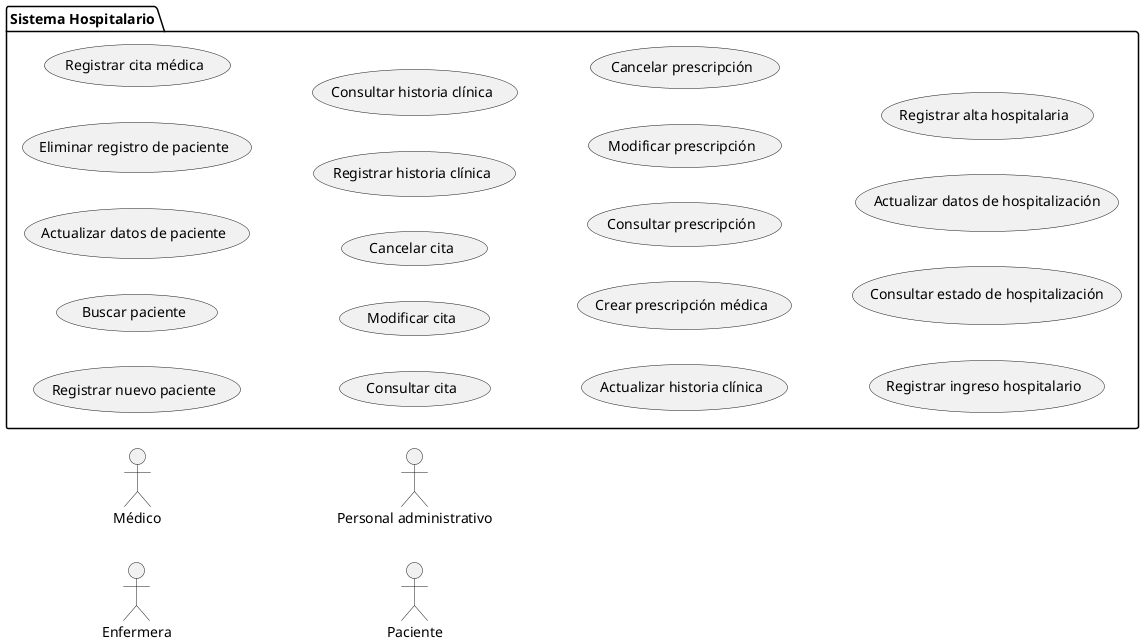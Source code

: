 @startuml
left to right direction

actor "Médico" as medico
actor "Enfermera" as enfermera
actor "Personal administrativo" as admin
actor "Paciente" as paciente

package "Sistema Hospitalario" {
    usecase "Registrar nuevo paciente" as UC1
    usecase "Buscar paciente" as UC2
    usecase "Actualizar datos de paciente" as UC3
    usecase "Eliminar registro de paciente" as UC4
    usecase "Registrar cita médica" as UC5
    usecase "Consultar cita" as UC6
    usecase "Modificar cita" as UC7
    usecase "Cancelar cita" as UC8
    usecase "Registrar historia clínica" as UC9
    usecase "Consultar historia clínica" as UC10
    usecase "Actualizar historia clínica" as UC11
    usecase "Crear prescripción médica" as UC12
    usecase "Consultar prescripción" as UC13
    usecase "Modificar prescripción" as UC14
    usecase "Cancelar prescripción" as UC15
    usecase "Registrar ingreso hospitalario" as UC16
    usecase "Consultar estado de hospitalización" as UC17
    usecase "Actualizar datos de hospitalización" as UC18
    usecase "Registrar alta hospitalaria" as UC19
}

@enduml